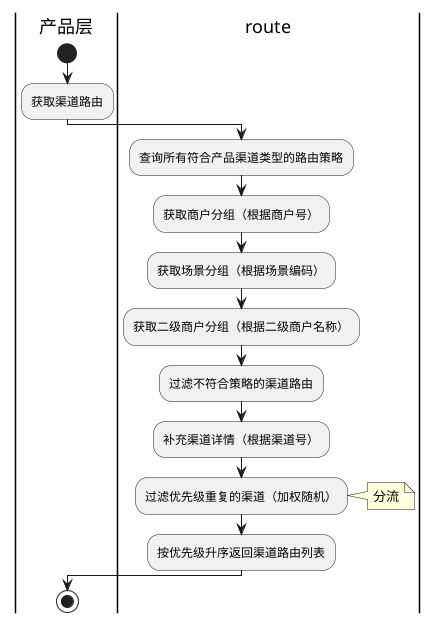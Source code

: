 
@startuml

|产品层|
start
:获取渠道路由;
|route|
:查询所有符合产品渠道类型的路由策略;
:获取商户分组（根据商户号）;
:获取场景分组（根据场景编码）;
:获取二级商户分组（根据二级商户名称）;
:过滤不符合策略的渠道路由;
:补充渠道详情（根据渠道号）;
:过滤优先级重复的渠道（加权随机）;
note right:分流
:按优先级升序返回渠道路由列表;
|产品层|
stop

'输入：产品渠道、订单金额、交易业务场景、二级商户名称
'输出：所有符合条件的渠道路由
'描述：根据产品渠道、订单金额、交易业务场景、二级商户名称匹配所有符合策略的渠道路由。
@enduml